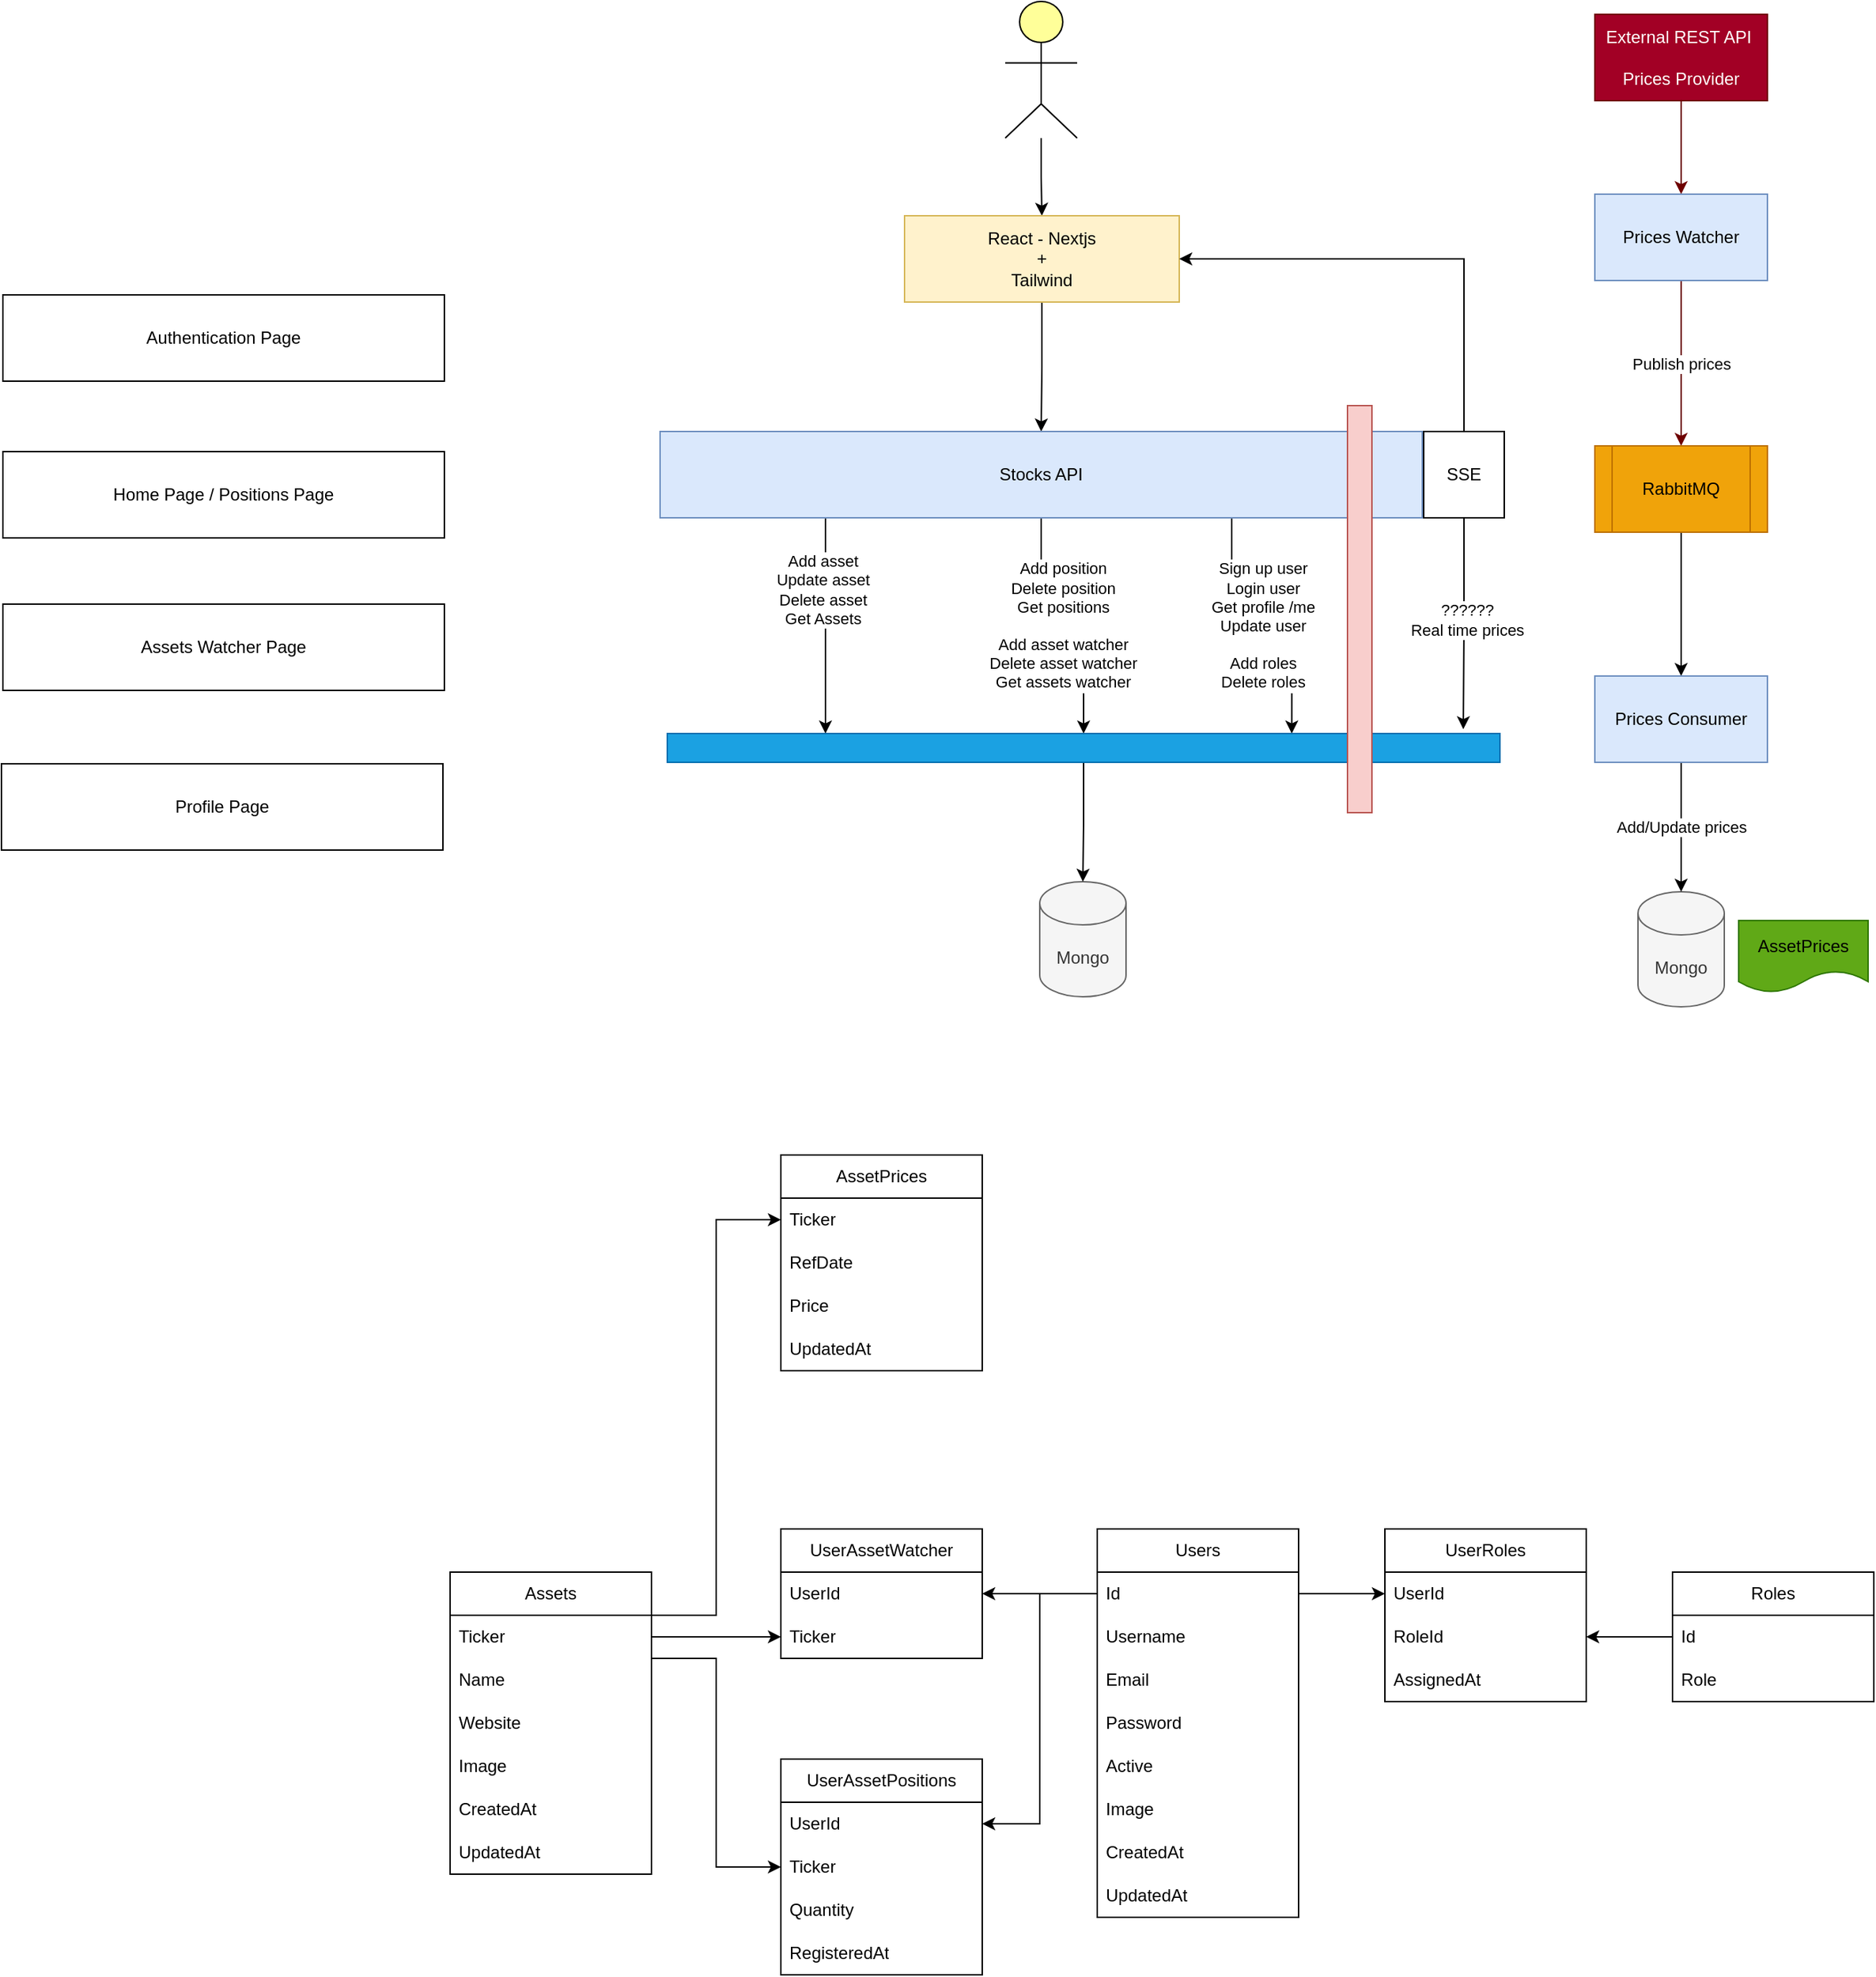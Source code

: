 <mxfile version="21.3.7" type="github">
  <diagram name="Page-1" id="jrbr6HvQ6sUkSr8zJO6V">
    <mxGraphModel dx="2357" dy="1325" grid="0" gridSize="10" guides="0" tooltips="1" connect="1" arrows="1" fold="1" page="0" pageScale="1" pageWidth="850" pageHeight="1100" math="0" shadow="0">
      <root>
        <mxCell id="0" />
        <mxCell id="1" parent="0" />
        <mxCell id="o3YRYL9TmhsqWE0xKAub-3" style="edgeStyle=orthogonalEdgeStyle;rounded=0;orthogonalLoop=1;jettySize=auto;html=1;fillColor=#a20025;strokeColor=#6F0000;" edge="1" parent="1" source="o3YRYL9TmhsqWE0xKAub-1" target="o3YRYL9TmhsqWE0xKAub-2">
          <mxGeometry relative="1" as="geometry" />
        </mxCell>
        <mxCell id="o3YRYL9TmhsqWE0xKAub-1" value="External REST API&amp;nbsp;&lt;br&gt;&lt;br&gt;Prices Provider" style="rounded=0;whiteSpace=wrap;html=1;fillColor=#a20025;fontColor=#ffffff;strokeColor=#6F0000;" vertex="1" parent="1">
          <mxGeometry x="530" y="-90" width="120" height="60" as="geometry" />
        </mxCell>
        <mxCell id="o3YRYL9TmhsqWE0xKAub-78" value="Publish prices" style="edgeStyle=orthogonalEdgeStyle;rounded=0;orthogonalLoop=1;jettySize=auto;html=1;fillColor=#a20025;strokeColor=#6F0000;" edge="1" parent="1" source="o3YRYL9TmhsqWE0xKAub-2" target="o3YRYL9TmhsqWE0xKAub-77">
          <mxGeometry relative="1" as="geometry" />
        </mxCell>
        <mxCell id="o3YRYL9TmhsqWE0xKAub-2" value="Prices Watcher" style="rounded=0;whiteSpace=wrap;html=1;fillColor=#dae8fc;strokeColor=#6c8ebf;fontColor=#000000;" vertex="1" parent="1">
          <mxGeometry x="530" y="35" width="120" height="60" as="geometry" />
        </mxCell>
        <mxCell id="o3YRYL9TmhsqWE0xKAub-4" value="Mongo" style="shape=cylinder3;whiteSpace=wrap;html=1;boundedLbl=1;backgroundOutline=1;size=15;fillColor=#f5f5f5;fontColor=#333333;strokeColor=#666666;" vertex="1" parent="1">
          <mxGeometry x="560" y="520" width="60" height="80" as="geometry" />
        </mxCell>
        <mxCell id="o3YRYL9TmhsqWE0xKAub-6" value="Assets" style="swimlane;fontStyle=0;childLayout=stackLayout;horizontal=1;startSize=30;horizontalStack=0;resizeParent=1;resizeParentMax=0;resizeLast=0;collapsible=1;marginBottom=0;whiteSpace=wrap;html=1;" vertex="1" parent="1">
          <mxGeometry x="-266" y="993" width="140" height="210" as="geometry" />
        </mxCell>
        <mxCell id="o3YRYL9TmhsqWE0xKAub-7" value="Ticker" style="text;strokeColor=none;fillColor=none;align=left;verticalAlign=middle;spacingLeft=4;spacingRight=4;overflow=hidden;points=[[0,0.5],[1,0.5]];portConstraint=eastwest;rotatable=0;whiteSpace=wrap;html=1;" vertex="1" parent="o3YRYL9TmhsqWE0xKAub-6">
          <mxGeometry y="30" width="140" height="30" as="geometry" />
        </mxCell>
        <mxCell id="o3YRYL9TmhsqWE0xKAub-8" value="Name" style="text;strokeColor=none;fillColor=none;align=left;verticalAlign=middle;spacingLeft=4;spacingRight=4;overflow=hidden;points=[[0,0.5],[1,0.5]];portConstraint=eastwest;rotatable=0;whiteSpace=wrap;html=1;" vertex="1" parent="o3YRYL9TmhsqWE0xKAub-6">
          <mxGeometry y="60" width="140" height="30" as="geometry" />
        </mxCell>
        <mxCell id="o3YRYL9TmhsqWE0xKAub-9" value="Website" style="text;strokeColor=none;fillColor=none;align=left;verticalAlign=middle;spacingLeft=4;spacingRight=4;overflow=hidden;points=[[0,0.5],[1,0.5]];portConstraint=eastwest;rotatable=0;whiteSpace=wrap;html=1;" vertex="1" parent="o3YRYL9TmhsqWE0xKAub-6">
          <mxGeometry y="90" width="140" height="30" as="geometry" />
        </mxCell>
        <mxCell id="o3YRYL9TmhsqWE0xKAub-110" value="Image" style="text;strokeColor=none;fillColor=none;align=left;verticalAlign=middle;spacingLeft=4;spacingRight=4;overflow=hidden;points=[[0,0.5],[1,0.5]];portConstraint=eastwest;rotatable=0;whiteSpace=wrap;html=1;" vertex="1" parent="o3YRYL9TmhsqWE0xKAub-6">
          <mxGeometry y="120" width="140" height="30" as="geometry" />
        </mxCell>
        <mxCell id="o3YRYL9TmhsqWE0xKAub-12" value="CreatedAt" style="text;strokeColor=none;fillColor=none;align=left;verticalAlign=middle;spacingLeft=4;spacingRight=4;overflow=hidden;points=[[0,0.5],[1,0.5]];portConstraint=eastwest;rotatable=0;whiteSpace=wrap;html=1;" vertex="1" parent="o3YRYL9TmhsqWE0xKAub-6">
          <mxGeometry y="150" width="140" height="30" as="geometry" />
        </mxCell>
        <mxCell id="o3YRYL9TmhsqWE0xKAub-13" value="UpdatedAt" style="text;strokeColor=none;fillColor=none;align=left;verticalAlign=middle;spacingLeft=4;spacingRight=4;overflow=hidden;points=[[0,0.5],[1,0.5]];portConstraint=eastwest;rotatable=0;whiteSpace=wrap;html=1;" vertex="1" parent="o3YRYL9TmhsqWE0xKAub-6">
          <mxGeometry y="180" width="140" height="30" as="geometry" />
        </mxCell>
        <mxCell id="o3YRYL9TmhsqWE0xKAub-14" value="AssetPrices" style="swimlane;fontStyle=0;childLayout=stackLayout;horizontal=1;startSize=30;horizontalStack=0;resizeParent=1;resizeParentMax=0;resizeLast=0;collapsible=1;marginBottom=0;whiteSpace=wrap;html=1;" vertex="1" parent="1">
          <mxGeometry x="-36" y="703" width="140" height="150" as="geometry" />
        </mxCell>
        <mxCell id="o3YRYL9TmhsqWE0xKAub-15" value="Ticker" style="text;strokeColor=none;fillColor=none;align=left;verticalAlign=middle;spacingLeft=4;spacingRight=4;overflow=hidden;points=[[0,0.5],[1,0.5]];portConstraint=eastwest;rotatable=0;whiteSpace=wrap;html=1;" vertex="1" parent="o3YRYL9TmhsqWE0xKAub-14">
          <mxGeometry y="30" width="140" height="30" as="geometry" />
        </mxCell>
        <mxCell id="o3YRYL9TmhsqWE0xKAub-16" value="RefDate" style="text;strokeColor=none;fillColor=none;align=left;verticalAlign=middle;spacingLeft=4;spacingRight=4;overflow=hidden;points=[[0,0.5],[1,0.5]];portConstraint=eastwest;rotatable=0;whiteSpace=wrap;html=1;" vertex="1" parent="o3YRYL9TmhsqWE0xKAub-14">
          <mxGeometry y="60" width="140" height="30" as="geometry" />
        </mxCell>
        <mxCell id="o3YRYL9TmhsqWE0xKAub-17" value="Price" style="text;strokeColor=none;fillColor=none;align=left;verticalAlign=middle;spacingLeft=4;spacingRight=4;overflow=hidden;points=[[0,0.5],[1,0.5]];portConstraint=eastwest;rotatable=0;whiteSpace=wrap;html=1;" vertex="1" parent="o3YRYL9TmhsqWE0xKAub-14">
          <mxGeometry y="90" width="140" height="30" as="geometry" />
        </mxCell>
        <mxCell id="o3YRYL9TmhsqWE0xKAub-18" value="UpdatedAt" style="text;strokeColor=none;fillColor=none;align=left;verticalAlign=middle;spacingLeft=4;spacingRight=4;overflow=hidden;points=[[0,0.5],[1,0.5]];portConstraint=eastwest;rotatable=0;whiteSpace=wrap;html=1;" vertex="1" parent="o3YRYL9TmhsqWE0xKAub-14">
          <mxGeometry y="120" width="140" height="30" as="geometry" />
        </mxCell>
        <mxCell id="o3YRYL9TmhsqWE0xKAub-20" style="edgeStyle=orthogonalEdgeStyle;rounded=0;orthogonalLoop=1;jettySize=auto;html=1;" edge="1" parent="1" source="o3YRYL9TmhsqWE0xKAub-7" target="o3YRYL9TmhsqWE0xKAub-15">
          <mxGeometry relative="1" as="geometry">
            <Array as="points">
              <mxPoint x="-81" y="1023" />
              <mxPoint x="-81" y="748" />
            </Array>
          </mxGeometry>
        </mxCell>
        <mxCell id="o3YRYL9TmhsqWE0xKAub-21" value="Users" style="swimlane;fontStyle=0;childLayout=stackLayout;horizontal=1;startSize=30;horizontalStack=0;resizeParent=1;resizeParentMax=0;resizeLast=0;collapsible=1;marginBottom=0;whiteSpace=wrap;html=1;" vertex="1" parent="1">
          <mxGeometry x="184" y="963" width="140" height="270" as="geometry" />
        </mxCell>
        <mxCell id="o3YRYL9TmhsqWE0xKAub-22" value="Id" style="text;strokeColor=none;fillColor=none;align=left;verticalAlign=middle;spacingLeft=4;spacingRight=4;overflow=hidden;points=[[0,0.5],[1,0.5]];portConstraint=eastwest;rotatable=0;whiteSpace=wrap;html=1;" vertex="1" parent="o3YRYL9TmhsqWE0xKAub-21">
          <mxGeometry y="30" width="140" height="30" as="geometry" />
        </mxCell>
        <mxCell id="o3YRYL9TmhsqWE0xKAub-23" value="Username" style="text;strokeColor=none;fillColor=none;align=left;verticalAlign=middle;spacingLeft=4;spacingRight=4;overflow=hidden;points=[[0,0.5],[1,0.5]];portConstraint=eastwest;rotatable=0;whiteSpace=wrap;html=1;" vertex="1" parent="o3YRYL9TmhsqWE0xKAub-21">
          <mxGeometry y="60" width="140" height="30" as="geometry" />
        </mxCell>
        <mxCell id="o3YRYL9TmhsqWE0xKAub-24" value="Email" style="text;strokeColor=none;fillColor=none;align=left;verticalAlign=middle;spacingLeft=4;spacingRight=4;overflow=hidden;points=[[0,0.5],[1,0.5]];portConstraint=eastwest;rotatable=0;whiteSpace=wrap;html=1;" vertex="1" parent="o3YRYL9TmhsqWE0xKAub-21">
          <mxGeometry y="90" width="140" height="30" as="geometry" />
        </mxCell>
        <mxCell id="o3YRYL9TmhsqWE0xKAub-25" value="Password" style="text;strokeColor=none;fillColor=none;align=left;verticalAlign=middle;spacingLeft=4;spacingRight=4;overflow=hidden;points=[[0,0.5],[1,0.5]];portConstraint=eastwest;rotatable=0;whiteSpace=wrap;html=1;" vertex="1" parent="o3YRYL9TmhsqWE0xKAub-21">
          <mxGeometry y="120" width="140" height="30" as="geometry" />
        </mxCell>
        <mxCell id="o3YRYL9TmhsqWE0xKAub-26" value="Active" style="text;strokeColor=none;fillColor=none;align=left;verticalAlign=middle;spacingLeft=4;spacingRight=4;overflow=hidden;points=[[0,0.5],[1,0.5]];portConstraint=eastwest;rotatable=0;whiteSpace=wrap;html=1;" vertex="1" parent="o3YRYL9TmhsqWE0xKAub-21">
          <mxGeometry y="150" width="140" height="30" as="geometry" />
        </mxCell>
        <mxCell id="o3YRYL9TmhsqWE0xKAub-89" value="Image" style="text;strokeColor=none;fillColor=none;align=left;verticalAlign=middle;spacingLeft=4;spacingRight=4;overflow=hidden;points=[[0,0.5],[1,0.5]];portConstraint=eastwest;rotatable=0;whiteSpace=wrap;html=1;" vertex="1" parent="o3YRYL9TmhsqWE0xKAub-21">
          <mxGeometry y="180" width="140" height="30" as="geometry" />
        </mxCell>
        <mxCell id="o3YRYL9TmhsqWE0xKAub-27" value="CreatedAt" style="text;strokeColor=none;fillColor=none;align=left;verticalAlign=middle;spacingLeft=4;spacingRight=4;overflow=hidden;points=[[0,0.5],[1,0.5]];portConstraint=eastwest;rotatable=0;whiteSpace=wrap;html=1;" vertex="1" parent="o3YRYL9TmhsqWE0xKAub-21">
          <mxGeometry y="210" width="140" height="30" as="geometry" />
        </mxCell>
        <mxCell id="o3YRYL9TmhsqWE0xKAub-28" value="UpdatedAt" style="text;strokeColor=none;fillColor=none;align=left;verticalAlign=middle;spacingLeft=4;spacingRight=4;overflow=hidden;points=[[0,0.5],[1,0.5]];portConstraint=eastwest;rotatable=0;whiteSpace=wrap;html=1;" vertex="1" parent="o3YRYL9TmhsqWE0xKAub-21">
          <mxGeometry y="240" width="140" height="30" as="geometry" />
        </mxCell>
        <mxCell id="o3YRYL9TmhsqWE0xKAub-31" value="UserRoles" style="swimlane;fontStyle=0;childLayout=stackLayout;horizontal=1;startSize=30;horizontalStack=0;resizeParent=1;resizeParentMax=0;resizeLast=0;collapsible=1;marginBottom=0;whiteSpace=wrap;html=1;" vertex="1" parent="1">
          <mxGeometry x="384" y="963" width="140" height="120" as="geometry" />
        </mxCell>
        <mxCell id="o3YRYL9TmhsqWE0xKAub-32" value="UserId" style="text;strokeColor=none;fillColor=none;align=left;verticalAlign=middle;spacingLeft=4;spacingRight=4;overflow=hidden;points=[[0,0.5],[1,0.5]];portConstraint=eastwest;rotatable=0;whiteSpace=wrap;html=1;" vertex="1" parent="o3YRYL9TmhsqWE0xKAub-31">
          <mxGeometry y="30" width="140" height="30" as="geometry" />
        </mxCell>
        <mxCell id="o3YRYL9TmhsqWE0xKAub-33" value="RoleId" style="text;strokeColor=none;fillColor=none;align=left;verticalAlign=middle;spacingLeft=4;spacingRight=4;overflow=hidden;points=[[0,0.5],[1,0.5]];portConstraint=eastwest;rotatable=0;whiteSpace=wrap;html=1;" vertex="1" parent="o3YRYL9TmhsqWE0xKAub-31">
          <mxGeometry y="60" width="140" height="30" as="geometry" />
        </mxCell>
        <mxCell id="o3YRYL9TmhsqWE0xKAub-34" value="AssignedAt" style="text;strokeColor=none;fillColor=none;align=left;verticalAlign=middle;spacingLeft=4;spacingRight=4;overflow=hidden;points=[[0,0.5],[1,0.5]];portConstraint=eastwest;rotatable=0;whiteSpace=wrap;html=1;" vertex="1" parent="o3YRYL9TmhsqWE0xKAub-31">
          <mxGeometry y="90" width="140" height="30" as="geometry" />
        </mxCell>
        <mxCell id="o3YRYL9TmhsqWE0xKAub-39" value="Roles" style="swimlane;fontStyle=0;childLayout=stackLayout;horizontal=1;startSize=30;horizontalStack=0;resizeParent=1;resizeParentMax=0;resizeLast=0;collapsible=1;marginBottom=0;whiteSpace=wrap;html=1;" vertex="1" parent="1">
          <mxGeometry x="584" y="993" width="140" height="90" as="geometry" />
        </mxCell>
        <mxCell id="o3YRYL9TmhsqWE0xKAub-40" value="Id" style="text;strokeColor=none;fillColor=none;align=left;verticalAlign=middle;spacingLeft=4;spacingRight=4;overflow=hidden;points=[[0,0.5],[1,0.5]];portConstraint=eastwest;rotatable=0;whiteSpace=wrap;html=1;" vertex="1" parent="o3YRYL9TmhsqWE0xKAub-39">
          <mxGeometry y="30" width="140" height="30" as="geometry" />
        </mxCell>
        <mxCell id="o3YRYL9TmhsqWE0xKAub-41" value="Role" style="text;strokeColor=none;fillColor=none;align=left;verticalAlign=middle;spacingLeft=4;spacingRight=4;overflow=hidden;points=[[0,0.5],[1,0.5]];portConstraint=eastwest;rotatable=0;whiteSpace=wrap;html=1;" vertex="1" parent="o3YRYL9TmhsqWE0xKAub-39">
          <mxGeometry y="60" width="140" height="30" as="geometry" />
        </mxCell>
        <mxCell id="o3YRYL9TmhsqWE0xKAub-47" style="edgeStyle=orthogonalEdgeStyle;rounded=0;orthogonalLoop=1;jettySize=auto;html=1;" edge="1" parent="1" source="o3YRYL9TmhsqWE0xKAub-22" target="o3YRYL9TmhsqWE0xKAub-32">
          <mxGeometry relative="1" as="geometry" />
        </mxCell>
        <mxCell id="o3YRYL9TmhsqWE0xKAub-48" style="edgeStyle=orthogonalEdgeStyle;rounded=0;orthogonalLoop=1;jettySize=auto;html=1;" edge="1" parent="1" source="o3YRYL9TmhsqWE0xKAub-40" target="o3YRYL9TmhsqWE0xKAub-33">
          <mxGeometry relative="1" as="geometry" />
        </mxCell>
        <mxCell id="o3YRYL9TmhsqWE0xKAub-49" value="UserAssetWatcher" style="swimlane;fontStyle=0;childLayout=stackLayout;horizontal=1;startSize=30;horizontalStack=0;resizeParent=1;resizeParentMax=0;resizeLast=0;collapsible=1;marginBottom=0;whiteSpace=wrap;html=1;" vertex="1" parent="1">
          <mxGeometry x="-36" y="963" width="140" height="90" as="geometry" />
        </mxCell>
        <mxCell id="o3YRYL9TmhsqWE0xKAub-50" value="UserId" style="text;strokeColor=none;fillColor=none;align=left;verticalAlign=middle;spacingLeft=4;spacingRight=4;overflow=hidden;points=[[0,0.5],[1,0.5]];portConstraint=eastwest;rotatable=0;whiteSpace=wrap;html=1;" vertex="1" parent="o3YRYL9TmhsqWE0xKAub-49">
          <mxGeometry y="30" width="140" height="30" as="geometry" />
        </mxCell>
        <mxCell id="o3YRYL9TmhsqWE0xKAub-51" value="Ticker" style="text;strokeColor=none;fillColor=none;align=left;verticalAlign=middle;spacingLeft=4;spacingRight=4;overflow=hidden;points=[[0,0.5],[1,0.5]];portConstraint=eastwest;rotatable=0;whiteSpace=wrap;html=1;" vertex="1" parent="o3YRYL9TmhsqWE0xKAub-49">
          <mxGeometry y="60" width="140" height="30" as="geometry" />
        </mxCell>
        <mxCell id="o3YRYL9TmhsqWE0xKAub-57" style="edgeStyle=orthogonalEdgeStyle;rounded=0;orthogonalLoop=1;jettySize=auto;html=1;entryX=1;entryY=0.5;entryDx=0;entryDy=0;" edge="1" parent="1" source="o3YRYL9TmhsqWE0xKAub-22" target="o3YRYL9TmhsqWE0xKAub-50">
          <mxGeometry relative="1" as="geometry" />
        </mxCell>
        <mxCell id="o3YRYL9TmhsqWE0xKAub-58" style="edgeStyle=orthogonalEdgeStyle;rounded=0;orthogonalLoop=1;jettySize=auto;html=1;entryX=0;entryY=0.5;entryDx=0;entryDy=0;" edge="1" parent="1" source="o3YRYL9TmhsqWE0xKAub-7" target="o3YRYL9TmhsqWE0xKAub-51">
          <mxGeometry relative="1" as="geometry" />
        </mxCell>
        <mxCell id="o3YRYL9TmhsqWE0xKAub-61" style="edgeStyle=orthogonalEdgeStyle;rounded=0;orthogonalLoop=1;jettySize=auto;html=1;" edge="1" parent="1" source="o3YRYL9TmhsqWE0xKAub-59" target="o3YRYL9TmhsqWE0xKAub-60">
          <mxGeometry relative="1" as="geometry" />
        </mxCell>
        <mxCell id="o3YRYL9TmhsqWE0xKAub-59" value="" style="html=1;outlineConnect=0;whiteSpace=wrap;fillColor=#ffff99;verticalLabelPosition=bottom;verticalAlign=top;align=center;shape=mxgraph.archimate3.actor;" vertex="1" parent="1">
          <mxGeometry x="120" y="-99" width="50" height="95" as="geometry" />
        </mxCell>
        <mxCell id="o3YRYL9TmhsqWE0xKAub-63" style="edgeStyle=orthogonalEdgeStyle;rounded=0;orthogonalLoop=1;jettySize=auto;html=1;entryX=0.5;entryY=0;entryDx=0;entryDy=0;" edge="1" parent="1" source="o3YRYL9TmhsqWE0xKAub-60" target="o3YRYL9TmhsqWE0xKAub-62">
          <mxGeometry relative="1" as="geometry" />
        </mxCell>
        <mxCell id="o3YRYL9TmhsqWE0xKAub-60" value="React - Nextjs&lt;br&gt;+&lt;br&gt;Tailwind" style="rounded=0;whiteSpace=wrap;html=1;fillColor=#fff2cc;strokeColor=#d6b656;fontColor=#000000;" vertex="1" parent="1">
          <mxGeometry x="50" y="50" width="191" height="60" as="geometry" />
        </mxCell>
        <mxCell id="o3YRYL9TmhsqWE0xKAub-96" value="Sign up user&lt;br&gt;Login user&lt;br&gt;Get profile /me&lt;br&gt;Update user&lt;br&gt;&lt;br&gt;Add roles&lt;br&gt;Delete roles" style="edgeStyle=orthogonalEdgeStyle;rounded=0;orthogonalLoop=1;jettySize=auto;html=1;exitX=0.75;exitY=1;exitDx=0;exitDy=0;entryX=0.75;entryY=0;entryDx=0;entryDy=0;" edge="1" parent="1" source="o3YRYL9TmhsqWE0xKAub-62" target="o3YRYL9TmhsqWE0xKAub-85">
          <mxGeometry relative="1" as="geometry" />
        </mxCell>
        <mxCell id="o3YRYL9TmhsqWE0xKAub-97" style="edgeStyle=orthogonalEdgeStyle;rounded=0;orthogonalLoop=1;jettySize=auto;html=1;exitX=0.25;exitY=1;exitDx=0;exitDy=0;" edge="1" parent="1" source="o3YRYL9TmhsqWE0xKAub-62" target="o3YRYL9TmhsqWE0xKAub-85">
          <mxGeometry relative="1" as="geometry">
            <Array as="points">
              <mxPoint x="-5" y="376" />
              <mxPoint x="-5" y="376" />
            </Array>
          </mxGeometry>
        </mxCell>
        <mxCell id="o3YRYL9TmhsqWE0xKAub-98" value="Add asset&lt;br&gt;Update asset&lt;br&gt;Delete asset&lt;br&gt;Get Assets" style="edgeLabel;html=1;align=center;verticalAlign=middle;resizable=0;points=[];" vertex="1" connectable="0" parent="o3YRYL9TmhsqWE0xKAub-97">
          <mxGeometry x="-0.196" y="-2" relative="1" as="geometry">
            <mxPoint as="offset" />
          </mxGeometry>
        </mxCell>
        <mxCell id="o3YRYL9TmhsqWE0xKAub-99" value="Add position&lt;br&gt;Delete position&lt;br&gt;Get positions&lt;br&gt;&lt;br&gt;Add asset watcher&lt;br&gt;Delete asset watcher&lt;br&gt;Get assets watcher" style="edgeStyle=orthogonalEdgeStyle;rounded=0;orthogonalLoop=1;jettySize=auto;html=1;" edge="1" parent="1" source="o3YRYL9TmhsqWE0xKAub-62" target="o3YRYL9TmhsqWE0xKAub-85">
          <mxGeometry relative="1" as="geometry" />
        </mxCell>
        <mxCell id="o3YRYL9TmhsqWE0xKAub-62" value="Stocks API" style="rounded=0;whiteSpace=wrap;html=1;fillColor=#dae8fc;strokeColor=#6c8ebf;fontColor=#000000;" vertex="1" parent="1">
          <mxGeometry x="-120" y="200" width="530" height="60" as="geometry" />
        </mxCell>
        <mxCell id="o3YRYL9TmhsqWE0xKAub-64" value="Mongo" style="shape=cylinder3;whiteSpace=wrap;html=1;boundedLbl=1;backgroundOutline=1;size=15;fillColor=#f5f5f5;fontColor=#333333;strokeColor=#666666;" vertex="1" parent="1">
          <mxGeometry x="144" y="513" width="60" height="80" as="geometry" />
        </mxCell>
        <mxCell id="o3YRYL9TmhsqWE0xKAub-66" value="UserAssetPositions" style="swimlane;fontStyle=0;childLayout=stackLayout;horizontal=1;startSize=30;horizontalStack=0;resizeParent=1;resizeParentMax=0;resizeLast=0;collapsible=1;marginBottom=0;whiteSpace=wrap;html=1;" vertex="1" parent="1">
          <mxGeometry x="-36" y="1123" width="140" height="150" as="geometry" />
        </mxCell>
        <mxCell id="o3YRYL9TmhsqWE0xKAub-67" value="UserId" style="text;strokeColor=none;fillColor=none;align=left;verticalAlign=middle;spacingLeft=4;spacingRight=4;overflow=hidden;points=[[0,0.5],[1,0.5]];portConstraint=eastwest;rotatable=0;whiteSpace=wrap;html=1;" vertex="1" parent="o3YRYL9TmhsqWE0xKAub-66">
          <mxGeometry y="30" width="140" height="30" as="geometry" />
        </mxCell>
        <mxCell id="o3YRYL9TmhsqWE0xKAub-68" value="Ticker" style="text;strokeColor=none;fillColor=none;align=left;verticalAlign=middle;spacingLeft=4;spacingRight=4;overflow=hidden;points=[[0,0.5],[1,0.5]];portConstraint=eastwest;rotatable=0;whiteSpace=wrap;html=1;" vertex="1" parent="o3YRYL9TmhsqWE0xKAub-66">
          <mxGeometry y="60" width="140" height="30" as="geometry" />
        </mxCell>
        <mxCell id="o3YRYL9TmhsqWE0xKAub-71" value="Quantity" style="text;strokeColor=none;fillColor=none;align=left;verticalAlign=middle;spacingLeft=4;spacingRight=4;overflow=hidden;points=[[0,0.5],[1,0.5]];portConstraint=eastwest;rotatable=0;whiteSpace=wrap;html=1;" vertex="1" parent="o3YRYL9TmhsqWE0xKAub-66">
          <mxGeometry y="90" width="140" height="30" as="geometry" />
        </mxCell>
        <mxCell id="o3YRYL9TmhsqWE0xKAub-72" value="RegisteredAt" style="text;strokeColor=none;fillColor=none;align=left;verticalAlign=middle;spacingLeft=4;spacingRight=4;overflow=hidden;points=[[0,0.5],[1,0.5]];portConstraint=eastwest;rotatable=0;whiteSpace=wrap;html=1;" vertex="1" parent="o3YRYL9TmhsqWE0xKAub-66">
          <mxGeometry y="120" width="140" height="30" as="geometry" />
        </mxCell>
        <mxCell id="o3YRYL9TmhsqWE0xKAub-69" style="edgeStyle=orthogonalEdgeStyle;rounded=0;orthogonalLoop=1;jettySize=auto;html=1;" edge="1" parent="1" source="o3YRYL9TmhsqWE0xKAub-22" target="o3YRYL9TmhsqWE0xKAub-67">
          <mxGeometry relative="1" as="geometry" />
        </mxCell>
        <mxCell id="o3YRYL9TmhsqWE0xKAub-70" style="edgeStyle=orthogonalEdgeStyle;rounded=0;orthogonalLoop=1;jettySize=auto;html=1;entryX=0;entryY=0.5;entryDx=0;entryDy=0;" edge="1" parent="1" source="o3YRYL9TmhsqWE0xKAub-7" target="o3YRYL9TmhsqWE0xKAub-68">
          <mxGeometry relative="1" as="geometry">
            <Array as="points">
              <mxPoint x="-81" y="1053" />
              <mxPoint x="-81" y="1198" />
            </Array>
          </mxGeometry>
        </mxCell>
        <mxCell id="o3YRYL9TmhsqWE0xKAub-80" style="edgeStyle=orthogonalEdgeStyle;rounded=0;orthogonalLoop=1;jettySize=auto;html=1;" edge="1" parent="1" source="o3YRYL9TmhsqWE0xKAub-77" target="o3YRYL9TmhsqWE0xKAub-79">
          <mxGeometry relative="1" as="geometry" />
        </mxCell>
        <mxCell id="o3YRYL9TmhsqWE0xKAub-77" value="RabbitMQ" style="shape=process;whiteSpace=wrap;html=1;backgroundOutline=1;fillColor=#f0a30a;fontColor=#000000;strokeColor=#BD7000;" vertex="1" parent="1">
          <mxGeometry x="530" y="210" width="120" height="60" as="geometry" />
        </mxCell>
        <mxCell id="o3YRYL9TmhsqWE0xKAub-83" style="edgeStyle=orthogonalEdgeStyle;rounded=0;orthogonalLoop=1;jettySize=auto;html=1;" edge="1" parent="1" source="o3YRYL9TmhsqWE0xKAub-79" target="o3YRYL9TmhsqWE0xKAub-4">
          <mxGeometry relative="1" as="geometry" />
        </mxCell>
        <mxCell id="o3YRYL9TmhsqWE0xKAub-100" value="Add/Update prices" style="edgeLabel;html=1;align=center;verticalAlign=middle;resizable=0;points=[];" vertex="1" connectable="0" parent="o3YRYL9TmhsqWE0xKAub-83">
          <mxGeometry x="-0.015" relative="1" as="geometry">
            <mxPoint as="offset" />
          </mxGeometry>
        </mxCell>
        <mxCell id="o3YRYL9TmhsqWE0xKAub-79" value="Prices Consumer" style="rounded=0;whiteSpace=wrap;html=1;fillColor=#dae8fc;strokeColor=#6c8ebf;fontColor=#000000;" vertex="1" parent="1">
          <mxGeometry x="530" y="370" width="120" height="60" as="geometry" />
        </mxCell>
        <mxCell id="o3YRYL9TmhsqWE0xKAub-84" value="AssetPrices" style="shape=document;whiteSpace=wrap;html=1;boundedLbl=1;fillColor=#60a917;fontColor=#000000;strokeColor=#2D7600;" vertex="1" parent="1">
          <mxGeometry x="630" y="540" width="90" height="50" as="geometry" />
        </mxCell>
        <mxCell id="o3YRYL9TmhsqWE0xKAub-102" style="edgeStyle=orthogonalEdgeStyle;rounded=0;orthogonalLoop=1;jettySize=auto;html=1;exitX=0.5;exitY=1;exitDx=0;exitDy=0;entryX=0.5;entryY=0;entryDx=0;entryDy=0;entryPerimeter=0;" edge="1" parent="1" source="o3YRYL9TmhsqWE0xKAub-85" target="o3YRYL9TmhsqWE0xKAub-64">
          <mxGeometry relative="1" as="geometry" />
        </mxCell>
        <mxCell id="o3YRYL9TmhsqWE0xKAub-85" value="" style="rounded=0;whiteSpace=wrap;html=1;fillColor=#1ba1e2;fontColor=#ffffff;strokeColor=#006EAF;" vertex="1" parent="1">
          <mxGeometry x="-115" y="410" width="579" height="20" as="geometry" />
        </mxCell>
        <mxCell id="o3YRYL9TmhsqWE0xKAub-90" value="Authentication Page" style="rounded=0;whiteSpace=wrap;html=1;" vertex="1" parent="1">
          <mxGeometry x="-577" y="105" width="307" height="60" as="geometry" />
        </mxCell>
        <mxCell id="o3YRYL9TmhsqWE0xKAub-91" value="Home Page / Positions Page" style="rounded=0;whiteSpace=wrap;html=1;" vertex="1" parent="1">
          <mxGeometry x="-577" y="214" width="307" height="60" as="geometry" />
        </mxCell>
        <mxCell id="o3YRYL9TmhsqWE0xKAub-92" value="Assets Watcher Page" style="rounded=0;whiteSpace=wrap;html=1;" vertex="1" parent="1">
          <mxGeometry x="-577" y="320" width="307" height="60" as="geometry" />
        </mxCell>
        <mxCell id="o3YRYL9TmhsqWE0xKAub-93" value="Profile Page" style="rounded=0;whiteSpace=wrap;html=1;" vertex="1" parent="1">
          <mxGeometry x="-578" y="431" width="307" height="60" as="geometry" />
        </mxCell>
        <mxCell id="o3YRYL9TmhsqWE0xKAub-103" value="" style="rounded=0;whiteSpace=wrap;html=1;fillColor=#f8cecc;strokeColor=#b85450;" vertex="1" parent="1">
          <mxGeometry x="358" y="182" width="17" height="283" as="geometry" />
        </mxCell>
        <mxCell id="o3YRYL9TmhsqWE0xKAub-106" style="edgeStyle=orthogonalEdgeStyle;rounded=0;orthogonalLoop=1;jettySize=auto;html=1;entryX=1;entryY=0.5;entryDx=0;entryDy=0;" edge="1" parent="1" source="o3YRYL9TmhsqWE0xKAub-104" target="o3YRYL9TmhsqWE0xKAub-60">
          <mxGeometry relative="1" as="geometry">
            <Array as="points">
              <mxPoint x="439" y="80" />
            </Array>
          </mxGeometry>
        </mxCell>
        <mxCell id="o3YRYL9TmhsqWE0xKAub-107" style="edgeStyle=orthogonalEdgeStyle;rounded=0;orthogonalLoop=1;jettySize=auto;html=1;entryX=0.956;entryY=-0.15;entryDx=0;entryDy=0;entryPerimeter=0;" edge="1" parent="1" source="o3YRYL9TmhsqWE0xKAub-104" target="o3YRYL9TmhsqWE0xKAub-85">
          <mxGeometry relative="1" as="geometry" />
        </mxCell>
        <mxCell id="o3YRYL9TmhsqWE0xKAub-108" value="??????&lt;br&gt;Real time prices" style="edgeLabel;html=1;align=center;verticalAlign=middle;resizable=0;points=[];" vertex="1" connectable="0" parent="o3YRYL9TmhsqWE0xKAub-107">
          <mxGeometry x="-0.074" y="2" relative="1" as="geometry">
            <mxPoint y="2" as="offset" />
          </mxGeometry>
        </mxCell>
        <mxCell id="o3YRYL9TmhsqWE0xKAub-104" value="SSE" style="rounded=0;whiteSpace=wrap;html=1;" vertex="1" parent="1">
          <mxGeometry x="411" y="200" width="56" height="60" as="geometry" />
        </mxCell>
      </root>
    </mxGraphModel>
  </diagram>
</mxfile>
